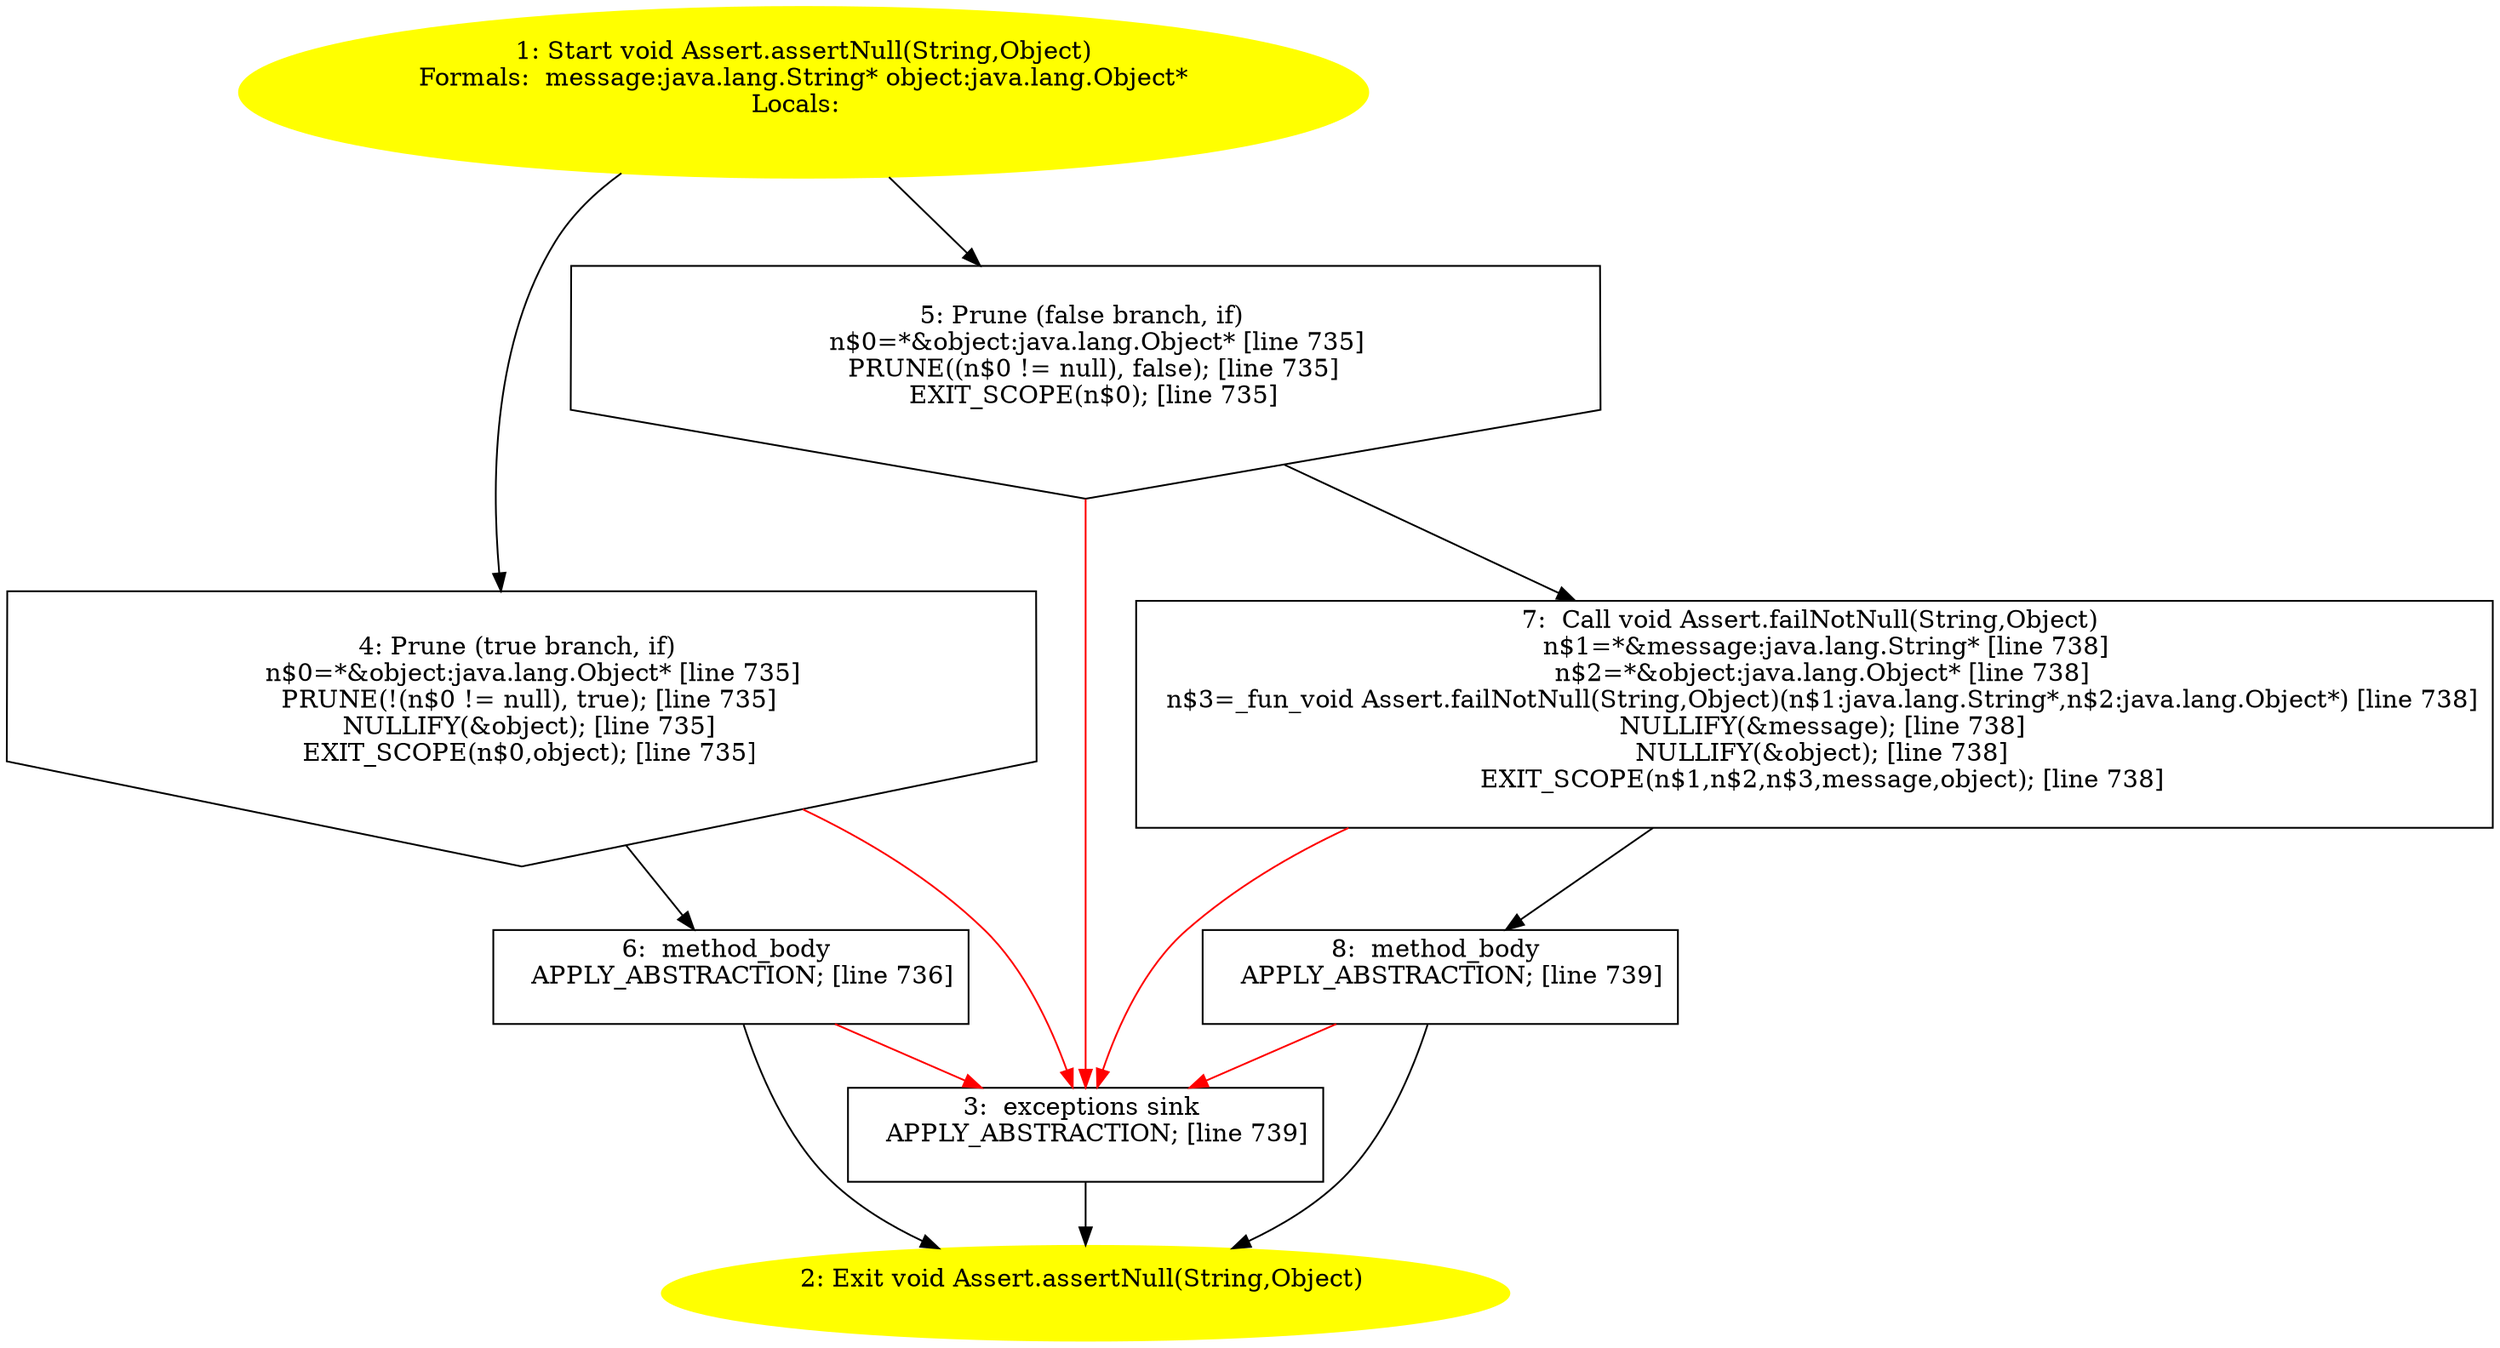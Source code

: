 /* @generated */
digraph cfg {
"org.junit.Assert.assertNull(java.lang.String,java.lang.Object):void.76be9e5674f81c4fc6f6dd848a268eeb_1" [label="1: Start void Assert.assertNull(String,Object)\nFormals:  message:java.lang.String* object:java.lang.Object*\nLocals:  \n  " color=yellow style=filled]
	

	 "org.junit.Assert.assertNull(java.lang.String,java.lang.Object):void.76be9e5674f81c4fc6f6dd848a268eeb_1" -> "org.junit.Assert.assertNull(java.lang.String,java.lang.Object):void.76be9e5674f81c4fc6f6dd848a268eeb_4" ;
	 "org.junit.Assert.assertNull(java.lang.String,java.lang.Object):void.76be9e5674f81c4fc6f6dd848a268eeb_1" -> "org.junit.Assert.assertNull(java.lang.String,java.lang.Object):void.76be9e5674f81c4fc6f6dd848a268eeb_5" ;
"org.junit.Assert.assertNull(java.lang.String,java.lang.Object):void.76be9e5674f81c4fc6f6dd848a268eeb_2" [label="2: Exit void Assert.assertNull(String,Object) \n  " color=yellow style=filled]
	

"org.junit.Assert.assertNull(java.lang.String,java.lang.Object):void.76be9e5674f81c4fc6f6dd848a268eeb_3" [label="3:  exceptions sink \n   APPLY_ABSTRACTION; [line 739]\n " shape="box"]
	

	 "org.junit.Assert.assertNull(java.lang.String,java.lang.Object):void.76be9e5674f81c4fc6f6dd848a268eeb_3" -> "org.junit.Assert.assertNull(java.lang.String,java.lang.Object):void.76be9e5674f81c4fc6f6dd848a268eeb_2" ;
"org.junit.Assert.assertNull(java.lang.String,java.lang.Object):void.76be9e5674f81c4fc6f6dd848a268eeb_4" [label="4: Prune (true branch, if) \n   n$0=*&object:java.lang.Object* [line 735]\n  PRUNE(!(n$0 != null), true); [line 735]\n  NULLIFY(&object); [line 735]\n  EXIT_SCOPE(n$0,object); [line 735]\n " shape="invhouse"]
	

	 "org.junit.Assert.assertNull(java.lang.String,java.lang.Object):void.76be9e5674f81c4fc6f6dd848a268eeb_4" -> "org.junit.Assert.assertNull(java.lang.String,java.lang.Object):void.76be9e5674f81c4fc6f6dd848a268eeb_6" ;
	 "org.junit.Assert.assertNull(java.lang.String,java.lang.Object):void.76be9e5674f81c4fc6f6dd848a268eeb_4" -> "org.junit.Assert.assertNull(java.lang.String,java.lang.Object):void.76be9e5674f81c4fc6f6dd848a268eeb_3" [color="red" ];
"org.junit.Assert.assertNull(java.lang.String,java.lang.Object):void.76be9e5674f81c4fc6f6dd848a268eeb_5" [label="5: Prune (false branch, if) \n   n$0=*&object:java.lang.Object* [line 735]\n  PRUNE((n$0 != null), false); [line 735]\n  EXIT_SCOPE(n$0); [line 735]\n " shape="invhouse"]
	

	 "org.junit.Assert.assertNull(java.lang.String,java.lang.Object):void.76be9e5674f81c4fc6f6dd848a268eeb_5" -> "org.junit.Assert.assertNull(java.lang.String,java.lang.Object):void.76be9e5674f81c4fc6f6dd848a268eeb_7" ;
	 "org.junit.Assert.assertNull(java.lang.String,java.lang.Object):void.76be9e5674f81c4fc6f6dd848a268eeb_5" -> "org.junit.Assert.assertNull(java.lang.String,java.lang.Object):void.76be9e5674f81c4fc6f6dd848a268eeb_3" [color="red" ];
"org.junit.Assert.assertNull(java.lang.String,java.lang.Object):void.76be9e5674f81c4fc6f6dd848a268eeb_6" [label="6:  method_body \n   APPLY_ABSTRACTION; [line 736]\n " shape="box"]
	

	 "org.junit.Assert.assertNull(java.lang.String,java.lang.Object):void.76be9e5674f81c4fc6f6dd848a268eeb_6" -> "org.junit.Assert.assertNull(java.lang.String,java.lang.Object):void.76be9e5674f81c4fc6f6dd848a268eeb_2" ;
	 "org.junit.Assert.assertNull(java.lang.String,java.lang.Object):void.76be9e5674f81c4fc6f6dd848a268eeb_6" -> "org.junit.Assert.assertNull(java.lang.String,java.lang.Object):void.76be9e5674f81c4fc6f6dd848a268eeb_3" [color="red" ];
"org.junit.Assert.assertNull(java.lang.String,java.lang.Object):void.76be9e5674f81c4fc6f6dd848a268eeb_7" [label="7:  Call void Assert.failNotNull(String,Object) \n   n$1=*&message:java.lang.String* [line 738]\n  n$2=*&object:java.lang.Object* [line 738]\n  n$3=_fun_void Assert.failNotNull(String,Object)(n$1:java.lang.String*,n$2:java.lang.Object*) [line 738]\n  NULLIFY(&message); [line 738]\n  NULLIFY(&object); [line 738]\n  EXIT_SCOPE(n$1,n$2,n$3,message,object); [line 738]\n " shape="box"]
	

	 "org.junit.Assert.assertNull(java.lang.String,java.lang.Object):void.76be9e5674f81c4fc6f6dd848a268eeb_7" -> "org.junit.Assert.assertNull(java.lang.String,java.lang.Object):void.76be9e5674f81c4fc6f6dd848a268eeb_8" ;
	 "org.junit.Assert.assertNull(java.lang.String,java.lang.Object):void.76be9e5674f81c4fc6f6dd848a268eeb_7" -> "org.junit.Assert.assertNull(java.lang.String,java.lang.Object):void.76be9e5674f81c4fc6f6dd848a268eeb_3" [color="red" ];
"org.junit.Assert.assertNull(java.lang.String,java.lang.Object):void.76be9e5674f81c4fc6f6dd848a268eeb_8" [label="8:  method_body \n   APPLY_ABSTRACTION; [line 739]\n " shape="box"]
	

	 "org.junit.Assert.assertNull(java.lang.String,java.lang.Object):void.76be9e5674f81c4fc6f6dd848a268eeb_8" -> "org.junit.Assert.assertNull(java.lang.String,java.lang.Object):void.76be9e5674f81c4fc6f6dd848a268eeb_2" ;
	 "org.junit.Assert.assertNull(java.lang.String,java.lang.Object):void.76be9e5674f81c4fc6f6dd848a268eeb_8" -> "org.junit.Assert.assertNull(java.lang.String,java.lang.Object):void.76be9e5674f81c4fc6f6dd848a268eeb_3" [color="red" ];
}

